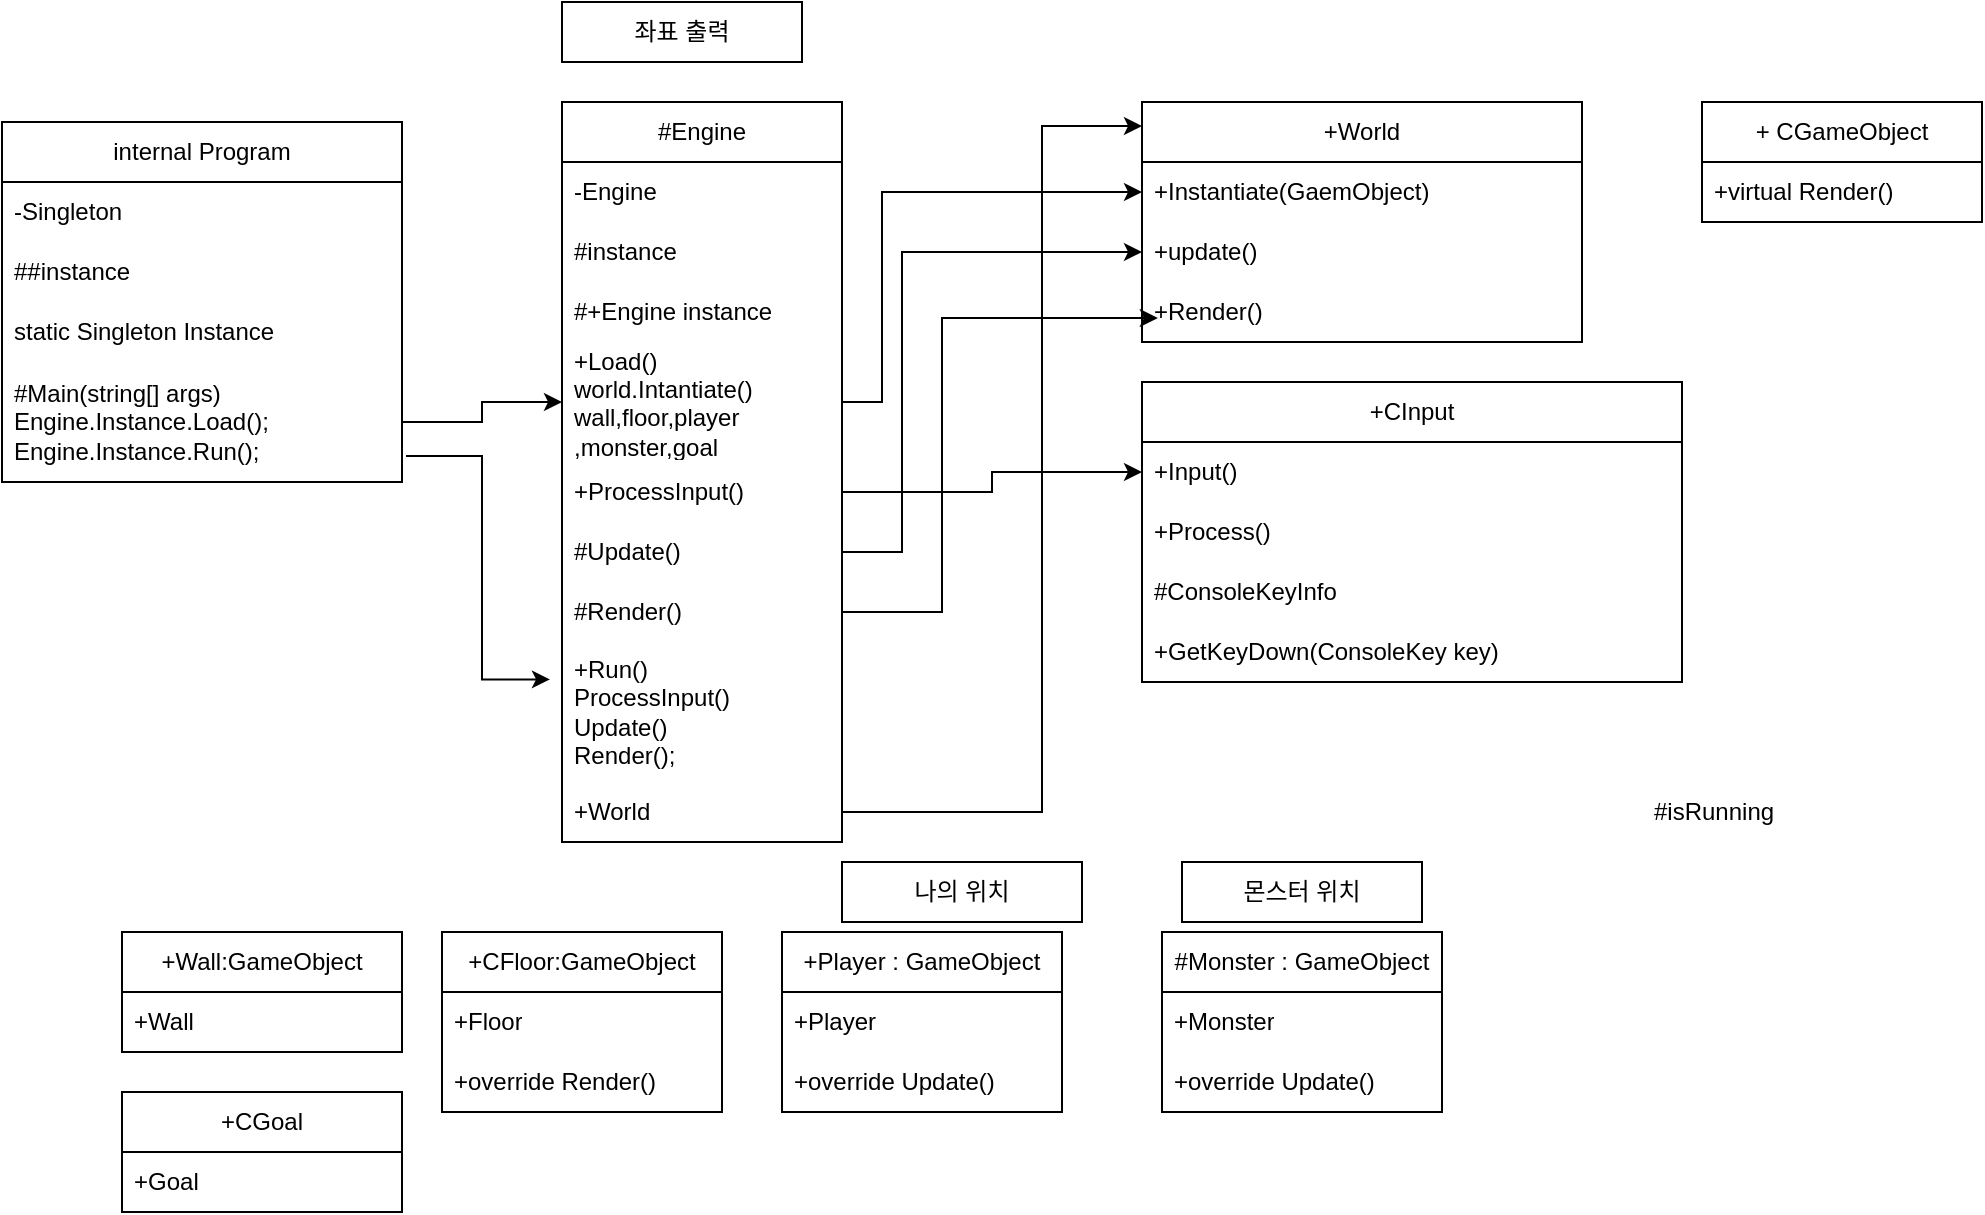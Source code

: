 <mxfile version="26.0.14">
  <diagram id="C5RBs43oDa-KdzZeNtuy" name="Page-1">
    <mxGraphModel dx="1434" dy="738" grid="1" gridSize="10" guides="1" tooltips="1" connect="1" arrows="1" fold="1" page="1" pageScale="1" pageWidth="827" pageHeight="1169" math="0" shadow="0">
      <root>
        <mxCell id="WIyWlLk6GJQsqaUBKTNV-0" />
        <mxCell id="WIyWlLk6GJQsqaUBKTNV-1" parent="WIyWlLk6GJQsqaUBKTNV-0" />
        <mxCell id="7o5bZ2uKdU0pCVnXvllS-4" value="#Engine" style="swimlane;fontStyle=0;childLayout=stackLayout;horizontal=1;startSize=30;horizontalStack=0;resizeParent=1;resizeParentMax=0;resizeLast=0;collapsible=1;marginBottom=0;whiteSpace=wrap;html=1;" vertex="1" parent="WIyWlLk6GJQsqaUBKTNV-1">
          <mxGeometry x="320" y="70" width="140" height="370" as="geometry" />
        </mxCell>
        <mxCell id="7o5bZ2uKdU0pCVnXvllS-5" value="-Engine" style="text;strokeColor=none;fillColor=none;align=left;verticalAlign=middle;spacingLeft=4;spacingRight=4;overflow=hidden;points=[[0,0.5],[1,0.5]];portConstraint=eastwest;rotatable=0;whiteSpace=wrap;html=1;" vertex="1" parent="7o5bZ2uKdU0pCVnXvllS-4">
          <mxGeometry y="30" width="140" height="30" as="geometry" />
        </mxCell>
        <mxCell id="7o5bZ2uKdU0pCVnXvllS-6" value="#instance" style="text;strokeColor=none;fillColor=none;align=left;verticalAlign=middle;spacingLeft=4;spacingRight=4;overflow=hidden;points=[[0,0.5],[1,0.5]];portConstraint=eastwest;rotatable=0;whiteSpace=wrap;html=1;" vertex="1" parent="7o5bZ2uKdU0pCVnXvllS-4">
          <mxGeometry y="60" width="140" height="30" as="geometry" />
        </mxCell>
        <mxCell id="7o5bZ2uKdU0pCVnXvllS-7" value="#+Engine instance" style="text;strokeColor=none;fillColor=none;align=left;verticalAlign=middle;spacingLeft=4;spacingRight=4;overflow=hidden;points=[[0,0.5],[1,0.5]];portConstraint=eastwest;rotatable=0;whiteSpace=wrap;html=1;" vertex="1" parent="7o5bZ2uKdU0pCVnXvllS-4">
          <mxGeometry y="90" width="140" height="30" as="geometry" />
        </mxCell>
        <mxCell id="7o5bZ2uKdU0pCVnXvllS-46" value="+Load()&lt;br&gt;world.Intantiate()&lt;br&gt;wall,floor,player&lt;br&gt;,monster,goal" style="text;strokeColor=none;fillColor=none;align=left;verticalAlign=middle;spacingLeft=4;spacingRight=4;overflow=hidden;points=[[0,0.5],[1,0.5]];portConstraint=eastwest;rotatable=0;whiteSpace=wrap;html=1;" vertex="1" parent="7o5bZ2uKdU0pCVnXvllS-4">
          <mxGeometry y="120" width="140" height="60" as="geometry" />
        </mxCell>
        <mxCell id="7o5bZ2uKdU0pCVnXvllS-48" value="+ProcessInput()" style="text;strokeColor=none;fillColor=none;align=left;verticalAlign=middle;spacingLeft=4;spacingRight=4;overflow=hidden;points=[[0,0.5],[1,0.5]];portConstraint=eastwest;rotatable=0;whiteSpace=wrap;html=1;" vertex="1" parent="7o5bZ2uKdU0pCVnXvllS-4">
          <mxGeometry y="180" width="140" height="30" as="geometry" />
        </mxCell>
        <mxCell id="7o5bZ2uKdU0pCVnXvllS-47" value="#Update()" style="text;strokeColor=none;fillColor=none;align=left;verticalAlign=middle;spacingLeft=4;spacingRight=4;overflow=hidden;points=[[0,0.5],[1,0.5]];portConstraint=eastwest;rotatable=0;whiteSpace=wrap;html=1;" vertex="1" parent="7o5bZ2uKdU0pCVnXvllS-4">
          <mxGeometry y="210" width="140" height="30" as="geometry" />
        </mxCell>
        <mxCell id="7o5bZ2uKdU0pCVnXvllS-56" value="#Render()" style="text;strokeColor=none;fillColor=none;align=left;verticalAlign=middle;spacingLeft=4;spacingRight=4;overflow=hidden;points=[[0,0.5],[1,0.5]];portConstraint=eastwest;rotatable=0;whiteSpace=wrap;html=1;" vertex="1" parent="7o5bZ2uKdU0pCVnXvllS-4">
          <mxGeometry y="240" width="140" height="30" as="geometry" />
        </mxCell>
        <mxCell id="7o5bZ2uKdU0pCVnXvllS-45" value="+Run()&lt;div&gt;ProcessInput()&lt;/div&gt;&lt;div&gt;Update()&lt;/div&gt;&lt;div&gt;Render();&lt;/div&gt;" style="text;strokeColor=none;fillColor=none;align=left;verticalAlign=middle;spacingLeft=4;spacingRight=4;overflow=hidden;points=[[0,0.5],[1,0.5]];portConstraint=eastwest;rotatable=0;whiteSpace=wrap;html=1;" vertex="1" parent="7o5bZ2uKdU0pCVnXvllS-4">
          <mxGeometry y="270" width="140" height="70" as="geometry" />
        </mxCell>
        <mxCell id="7o5bZ2uKdU0pCVnXvllS-51" value="+World" style="text;strokeColor=none;fillColor=none;align=left;verticalAlign=middle;spacingLeft=4;spacingRight=4;overflow=hidden;points=[[0,0.5],[1,0.5]];portConstraint=eastwest;rotatable=0;whiteSpace=wrap;html=1;" vertex="1" parent="7o5bZ2uKdU0pCVnXvllS-4">
          <mxGeometry y="340" width="140" height="30" as="geometry" />
        </mxCell>
        <mxCell id="7o5bZ2uKdU0pCVnXvllS-8" value="+CFloor:GameObject" style="swimlane;fontStyle=0;childLayout=stackLayout;horizontal=1;startSize=30;horizontalStack=0;resizeParent=1;resizeParentMax=0;resizeLast=0;collapsible=1;marginBottom=0;whiteSpace=wrap;html=1;" vertex="1" parent="WIyWlLk6GJQsqaUBKTNV-1">
          <mxGeometry x="260" y="485" width="140" height="90" as="geometry" />
        </mxCell>
        <mxCell id="7o5bZ2uKdU0pCVnXvllS-9" value="+Floor" style="text;strokeColor=none;fillColor=none;align=left;verticalAlign=middle;spacingLeft=4;spacingRight=4;overflow=hidden;points=[[0,0.5],[1,0.5]];portConstraint=eastwest;rotatable=0;whiteSpace=wrap;html=1;" vertex="1" parent="7o5bZ2uKdU0pCVnXvllS-8">
          <mxGeometry y="30" width="140" height="30" as="geometry" />
        </mxCell>
        <mxCell id="7o5bZ2uKdU0pCVnXvllS-10" value="+override Render()" style="text;strokeColor=none;fillColor=none;align=left;verticalAlign=middle;spacingLeft=4;spacingRight=4;overflow=hidden;points=[[0,0.5],[1,0.5]];portConstraint=eastwest;rotatable=0;whiteSpace=wrap;html=1;" vertex="1" parent="7o5bZ2uKdU0pCVnXvllS-8">
          <mxGeometry y="60" width="140" height="30" as="geometry" />
        </mxCell>
        <mxCell id="7o5bZ2uKdU0pCVnXvllS-12" value="+ CGameObject" style="swimlane;fontStyle=0;childLayout=stackLayout;horizontal=1;startSize=30;horizontalStack=0;resizeParent=1;resizeParentMax=0;resizeLast=0;collapsible=1;marginBottom=0;whiteSpace=wrap;html=1;" vertex="1" parent="WIyWlLk6GJQsqaUBKTNV-1">
          <mxGeometry x="890" y="70" width="140" height="60" as="geometry" />
        </mxCell>
        <mxCell id="7o5bZ2uKdU0pCVnXvllS-13" value="+virtual Render()" style="text;strokeColor=none;fillColor=none;align=left;verticalAlign=middle;spacingLeft=4;spacingRight=4;overflow=hidden;points=[[0,0.5],[1,0.5]];portConstraint=eastwest;rotatable=0;whiteSpace=wrap;html=1;" vertex="1" parent="7o5bZ2uKdU0pCVnXvllS-12">
          <mxGeometry y="30" width="140" height="30" as="geometry" />
        </mxCell>
        <mxCell id="7o5bZ2uKdU0pCVnXvllS-16" value="+CGoal" style="swimlane;fontStyle=0;childLayout=stackLayout;horizontal=1;startSize=30;horizontalStack=0;resizeParent=1;resizeParentMax=0;resizeLast=0;collapsible=1;marginBottom=0;whiteSpace=wrap;html=1;" vertex="1" parent="WIyWlLk6GJQsqaUBKTNV-1">
          <mxGeometry x="100" y="565" width="140" height="60" as="geometry" />
        </mxCell>
        <mxCell id="7o5bZ2uKdU0pCVnXvllS-17" value="+Goal" style="text;strokeColor=none;fillColor=none;align=left;verticalAlign=middle;spacingLeft=4;spacingRight=4;overflow=hidden;points=[[0,0.5],[1,0.5]];portConstraint=eastwest;rotatable=0;whiteSpace=wrap;html=1;" vertex="1" parent="7o5bZ2uKdU0pCVnXvllS-16">
          <mxGeometry y="30" width="140" height="30" as="geometry" />
        </mxCell>
        <mxCell id="7o5bZ2uKdU0pCVnXvllS-20" value="+CInput" style="swimlane;fontStyle=0;childLayout=stackLayout;horizontal=1;startSize=30;horizontalStack=0;resizeParent=1;resizeParentMax=0;resizeLast=0;collapsible=1;marginBottom=0;whiteSpace=wrap;html=1;" vertex="1" parent="WIyWlLk6GJQsqaUBKTNV-1">
          <mxGeometry x="610" y="210" width="270" height="150" as="geometry" />
        </mxCell>
        <mxCell id="7o5bZ2uKdU0pCVnXvllS-21" value="+Input()" style="text;strokeColor=none;fillColor=none;align=left;verticalAlign=middle;spacingLeft=4;spacingRight=4;overflow=hidden;points=[[0,0.5],[1,0.5]];portConstraint=eastwest;rotatable=0;whiteSpace=wrap;html=1;" vertex="1" parent="7o5bZ2uKdU0pCVnXvllS-20">
          <mxGeometry y="30" width="270" height="30" as="geometry" />
        </mxCell>
        <mxCell id="7o5bZ2uKdU0pCVnXvllS-22" value="+Process()" style="text;strokeColor=none;fillColor=none;align=left;verticalAlign=middle;spacingLeft=4;spacingRight=4;overflow=hidden;points=[[0,0.5],[1,0.5]];portConstraint=eastwest;rotatable=0;whiteSpace=wrap;html=1;" vertex="1" parent="7o5bZ2uKdU0pCVnXvllS-20">
          <mxGeometry y="60" width="270" height="30" as="geometry" />
        </mxCell>
        <mxCell id="7o5bZ2uKdU0pCVnXvllS-23" value="#ConsoleKeyInfo" style="text;strokeColor=none;fillColor=none;align=left;verticalAlign=middle;spacingLeft=4;spacingRight=4;overflow=hidden;points=[[0,0.5],[1,0.5]];portConstraint=eastwest;rotatable=0;whiteSpace=wrap;html=1;" vertex="1" parent="7o5bZ2uKdU0pCVnXvllS-20">
          <mxGeometry y="90" width="270" height="30" as="geometry" />
        </mxCell>
        <mxCell id="7o5bZ2uKdU0pCVnXvllS-52" value="+GetKeyDown(ConsoleKey key)" style="text;strokeColor=none;fillColor=none;align=left;verticalAlign=middle;spacingLeft=4;spacingRight=4;overflow=hidden;points=[[0,0.5],[1,0.5]];portConstraint=eastwest;rotatable=0;whiteSpace=wrap;html=1;" vertex="1" parent="7o5bZ2uKdU0pCVnXvllS-20">
          <mxGeometry y="120" width="270" height="30" as="geometry" />
        </mxCell>
        <mxCell id="7o5bZ2uKdU0pCVnXvllS-24" value="#Monster : GameObject" style="swimlane;fontStyle=0;childLayout=stackLayout;horizontal=1;startSize=30;horizontalStack=0;resizeParent=1;resizeParentMax=0;resizeLast=0;collapsible=1;marginBottom=0;whiteSpace=wrap;html=1;" vertex="1" parent="WIyWlLk6GJQsqaUBKTNV-1">
          <mxGeometry x="620" y="485" width="140" height="90" as="geometry" />
        </mxCell>
        <mxCell id="7o5bZ2uKdU0pCVnXvllS-25" value="+Monster" style="text;strokeColor=none;fillColor=none;align=left;verticalAlign=middle;spacingLeft=4;spacingRight=4;overflow=hidden;points=[[0,0.5],[1,0.5]];portConstraint=eastwest;rotatable=0;whiteSpace=wrap;html=1;" vertex="1" parent="7o5bZ2uKdU0pCVnXvllS-24">
          <mxGeometry y="30" width="140" height="30" as="geometry" />
        </mxCell>
        <mxCell id="7o5bZ2uKdU0pCVnXvllS-26" value="+override Update()" style="text;strokeColor=none;fillColor=none;align=left;verticalAlign=middle;spacingLeft=4;spacingRight=4;overflow=hidden;points=[[0,0.5],[1,0.5]];portConstraint=eastwest;rotatable=0;whiteSpace=wrap;html=1;" vertex="1" parent="7o5bZ2uKdU0pCVnXvllS-24">
          <mxGeometry y="60" width="140" height="30" as="geometry" />
        </mxCell>
        <mxCell id="7o5bZ2uKdU0pCVnXvllS-28" value="+Player : GameObject" style="swimlane;fontStyle=0;childLayout=stackLayout;horizontal=1;startSize=30;horizontalStack=0;resizeParent=1;resizeParentMax=0;resizeLast=0;collapsible=1;marginBottom=0;whiteSpace=wrap;html=1;" vertex="1" parent="WIyWlLk6GJQsqaUBKTNV-1">
          <mxGeometry x="430" y="485" width="140" height="90" as="geometry" />
        </mxCell>
        <mxCell id="7o5bZ2uKdU0pCVnXvllS-29" value="+Player" style="text;strokeColor=none;fillColor=none;align=left;verticalAlign=middle;spacingLeft=4;spacingRight=4;overflow=hidden;points=[[0,0.5],[1,0.5]];portConstraint=eastwest;rotatable=0;whiteSpace=wrap;html=1;" vertex="1" parent="7o5bZ2uKdU0pCVnXvllS-28">
          <mxGeometry y="30" width="140" height="30" as="geometry" />
        </mxCell>
        <mxCell id="7o5bZ2uKdU0pCVnXvllS-30" value="+override Update()" style="text;strokeColor=none;fillColor=none;align=left;verticalAlign=middle;spacingLeft=4;spacingRight=4;overflow=hidden;points=[[0,0.5],[1,0.5]];portConstraint=eastwest;rotatable=0;whiteSpace=wrap;html=1;" vertex="1" parent="7o5bZ2uKdU0pCVnXvllS-28">
          <mxGeometry y="60" width="140" height="30" as="geometry" />
        </mxCell>
        <mxCell id="7o5bZ2uKdU0pCVnXvllS-32" value="internal Program" style="swimlane;fontStyle=0;childLayout=stackLayout;horizontal=1;startSize=30;horizontalStack=0;resizeParent=1;resizeParentMax=0;resizeLast=0;collapsible=1;marginBottom=0;whiteSpace=wrap;html=1;" vertex="1" parent="WIyWlLk6GJQsqaUBKTNV-1">
          <mxGeometry x="40" y="80" width="200" height="180" as="geometry" />
        </mxCell>
        <mxCell id="7o5bZ2uKdU0pCVnXvllS-33" value="-Singleton" style="text;strokeColor=none;fillColor=none;align=left;verticalAlign=middle;spacingLeft=4;spacingRight=4;overflow=hidden;points=[[0,0.5],[1,0.5]];portConstraint=eastwest;rotatable=0;whiteSpace=wrap;html=1;" vertex="1" parent="7o5bZ2uKdU0pCVnXvllS-32">
          <mxGeometry y="30" width="200" height="30" as="geometry" />
        </mxCell>
        <mxCell id="7o5bZ2uKdU0pCVnXvllS-34" value="##instance" style="text;strokeColor=none;fillColor=none;align=left;verticalAlign=middle;spacingLeft=4;spacingRight=4;overflow=hidden;points=[[0,0.5],[1,0.5]];portConstraint=eastwest;rotatable=0;whiteSpace=wrap;html=1;" vertex="1" parent="7o5bZ2uKdU0pCVnXvllS-32">
          <mxGeometry y="60" width="200" height="30" as="geometry" />
        </mxCell>
        <mxCell id="7o5bZ2uKdU0pCVnXvllS-53" value="static Singleton Instance" style="text;strokeColor=none;fillColor=none;align=left;verticalAlign=middle;spacingLeft=4;spacingRight=4;overflow=hidden;points=[[0,0.5],[1,0.5]];portConstraint=eastwest;rotatable=0;whiteSpace=wrap;html=1;" vertex="1" parent="7o5bZ2uKdU0pCVnXvllS-32">
          <mxGeometry y="90" width="200" height="30" as="geometry" />
        </mxCell>
        <mxCell id="7o5bZ2uKdU0pCVnXvllS-35" value="#Main(string[] args)&lt;br&gt;Engine.Instance.Load();&lt;div&gt;Engine.Instance.Run();&lt;/div&gt;" style="text;strokeColor=none;fillColor=none;align=left;verticalAlign=middle;spacingLeft=4;spacingRight=4;overflow=hidden;points=[[0,0.5],[1,0.5]];portConstraint=eastwest;rotatable=0;whiteSpace=wrap;html=1;" vertex="1" parent="7o5bZ2uKdU0pCVnXvllS-32">
          <mxGeometry y="120" width="200" height="60" as="geometry" />
        </mxCell>
        <mxCell id="7o5bZ2uKdU0pCVnXvllS-36" value="+Wall:GameObject" style="swimlane;fontStyle=0;childLayout=stackLayout;horizontal=1;startSize=30;horizontalStack=0;resizeParent=1;resizeParentMax=0;resizeLast=0;collapsible=1;marginBottom=0;whiteSpace=wrap;html=1;" vertex="1" parent="WIyWlLk6GJQsqaUBKTNV-1">
          <mxGeometry x="100" y="485" width="140" height="60" as="geometry" />
        </mxCell>
        <mxCell id="7o5bZ2uKdU0pCVnXvllS-37" value="+Wall" style="text;strokeColor=none;fillColor=none;align=left;verticalAlign=middle;spacingLeft=4;spacingRight=4;overflow=hidden;points=[[0,0.5],[1,0.5]];portConstraint=eastwest;rotatable=0;whiteSpace=wrap;html=1;" vertex="1" parent="7o5bZ2uKdU0pCVnXvllS-36">
          <mxGeometry y="30" width="140" height="30" as="geometry" />
        </mxCell>
        <mxCell id="7o5bZ2uKdU0pCVnXvllS-40" value="+World" style="swimlane;fontStyle=0;childLayout=stackLayout;horizontal=1;startSize=30;horizontalStack=0;resizeParent=1;resizeParentMax=0;resizeLast=0;collapsible=1;marginBottom=0;whiteSpace=wrap;html=1;" vertex="1" parent="WIyWlLk6GJQsqaUBKTNV-1">
          <mxGeometry x="610" y="70" width="220" height="120" as="geometry" />
        </mxCell>
        <mxCell id="7o5bZ2uKdU0pCVnXvllS-41" value="+Instantiate(GaemObject)" style="text;strokeColor=none;fillColor=none;align=left;verticalAlign=middle;spacingLeft=4;spacingRight=4;overflow=hidden;points=[[0,0.5],[1,0.5]];portConstraint=eastwest;rotatable=0;whiteSpace=wrap;html=1;" vertex="1" parent="7o5bZ2uKdU0pCVnXvllS-40">
          <mxGeometry y="30" width="220" height="30" as="geometry" />
        </mxCell>
        <mxCell id="7o5bZ2uKdU0pCVnXvllS-42" value="+update()" style="text;strokeColor=none;fillColor=none;align=left;verticalAlign=middle;spacingLeft=4;spacingRight=4;overflow=hidden;points=[[0,0.5],[1,0.5]];portConstraint=eastwest;rotatable=0;whiteSpace=wrap;html=1;" vertex="1" parent="7o5bZ2uKdU0pCVnXvllS-40">
          <mxGeometry y="60" width="220" height="30" as="geometry" />
        </mxCell>
        <mxCell id="7o5bZ2uKdU0pCVnXvllS-43" value="+Render()" style="text;strokeColor=none;fillColor=none;align=left;verticalAlign=middle;spacingLeft=4;spacingRight=4;overflow=hidden;points=[[0,0.5],[1,0.5]];portConstraint=eastwest;rotatable=0;whiteSpace=wrap;html=1;" vertex="1" parent="7o5bZ2uKdU0pCVnXvllS-40">
          <mxGeometry y="90" width="220" height="30" as="geometry" />
        </mxCell>
        <mxCell id="7o5bZ2uKdU0pCVnXvllS-55" value="" style="edgeStyle=orthogonalEdgeStyle;rounded=0;orthogonalLoop=1;jettySize=auto;html=1;entryX=-0.043;entryY=0.267;entryDx=0;entryDy=0;entryPerimeter=0;exitX=1.01;exitY=0.783;exitDx=0;exitDy=0;exitPerimeter=0;" edge="1" parent="WIyWlLk6GJQsqaUBKTNV-1" source="7o5bZ2uKdU0pCVnXvllS-35" target="7o5bZ2uKdU0pCVnXvllS-45">
          <mxGeometry relative="1" as="geometry" />
        </mxCell>
        <mxCell id="7o5bZ2uKdU0pCVnXvllS-57" value="" style="edgeStyle=orthogonalEdgeStyle;rounded=0;orthogonalLoop=1;jettySize=auto;html=1;entryX=0;entryY=0.5;entryDx=0;entryDy=0;" edge="1" parent="WIyWlLk6GJQsqaUBKTNV-1" source="7o5bZ2uKdU0pCVnXvllS-35" target="7o5bZ2uKdU0pCVnXvllS-46">
          <mxGeometry relative="1" as="geometry" />
        </mxCell>
        <mxCell id="7o5bZ2uKdU0pCVnXvllS-61" value="" style="edgeStyle=orthogonalEdgeStyle;rounded=0;orthogonalLoop=1;jettySize=auto;html=1;entryX=0;entryY=0.5;entryDx=0;entryDy=0;" edge="1" parent="WIyWlLk6GJQsqaUBKTNV-1" source="7o5bZ2uKdU0pCVnXvllS-46" target="7o5bZ2uKdU0pCVnXvllS-41">
          <mxGeometry relative="1" as="geometry">
            <Array as="points">
              <mxPoint x="480" y="220" />
              <mxPoint x="480" y="115" />
            </Array>
          </mxGeometry>
        </mxCell>
        <mxCell id="7o5bZ2uKdU0pCVnXvllS-65" value="" style="edgeStyle=orthogonalEdgeStyle;rounded=0;orthogonalLoop=1;jettySize=auto;html=1;entryX=0;entryY=0.5;entryDx=0;entryDy=0;" edge="1" parent="WIyWlLk6GJQsqaUBKTNV-1" source="7o5bZ2uKdU0pCVnXvllS-48" target="7o5bZ2uKdU0pCVnXvllS-21">
          <mxGeometry relative="1" as="geometry" />
        </mxCell>
        <mxCell id="7o5bZ2uKdU0pCVnXvllS-66" value="" style="edgeStyle=orthogonalEdgeStyle;rounded=0;orthogonalLoop=1;jettySize=auto;html=1;entryX=0;entryY=0.5;entryDx=0;entryDy=0;" edge="1" parent="WIyWlLk6GJQsqaUBKTNV-1" source="7o5bZ2uKdU0pCVnXvllS-47" target="7o5bZ2uKdU0pCVnXvllS-42">
          <mxGeometry relative="1" as="geometry">
            <Array as="points">
              <mxPoint x="490" y="295" />
              <mxPoint x="490" y="145" />
            </Array>
          </mxGeometry>
        </mxCell>
        <mxCell id="7o5bZ2uKdU0pCVnXvllS-67" value="" style="edgeStyle=orthogonalEdgeStyle;rounded=0;orthogonalLoop=1;jettySize=auto;html=1;entryX=0.036;entryY=0.6;entryDx=0;entryDy=0;entryPerimeter=0;" edge="1" parent="WIyWlLk6GJQsqaUBKTNV-1" source="7o5bZ2uKdU0pCVnXvllS-56" target="7o5bZ2uKdU0pCVnXvllS-43">
          <mxGeometry relative="1" as="geometry">
            <Array as="points">
              <mxPoint x="510" y="325" />
              <mxPoint x="510" y="178" />
            </Array>
          </mxGeometry>
        </mxCell>
        <mxCell id="7o5bZ2uKdU0pCVnXvllS-71" style="edgeStyle=orthogonalEdgeStyle;rounded=0;orthogonalLoop=1;jettySize=auto;html=1;exitX=1;exitY=0.5;exitDx=0;exitDy=0;entryX=0;entryY=0.1;entryDx=0;entryDy=0;entryPerimeter=0;" edge="1" parent="WIyWlLk6GJQsqaUBKTNV-1" source="7o5bZ2uKdU0pCVnXvllS-51" target="7o5bZ2uKdU0pCVnXvllS-40">
          <mxGeometry relative="1" as="geometry">
            <Array as="points">
              <mxPoint x="560" y="425" />
              <mxPoint x="560" y="82" />
            </Array>
          </mxGeometry>
        </mxCell>
        <mxCell id="7o5bZ2uKdU0pCVnXvllS-49" value="#isRunning" style="text;strokeColor=none;fillColor=none;align=left;verticalAlign=middle;spacingLeft=4;spacingRight=4;overflow=hidden;points=[[0,0.5],[1,0.5]];portConstraint=eastwest;rotatable=0;whiteSpace=wrap;html=1;" vertex="1" parent="WIyWlLk6GJQsqaUBKTNV-1">
          <mxGeometry x="860" y="410" width="140" height="30" as="geometry" />
        </mxCell>
        <mxCell id="7o5bZ2uKdU0pCVnXvllS-72" value="좌표 출력" style="rounded=0;whiteSpace=wrap;html=1;" vertex="1" parent="WIyWlLk6GJQsqaUBKTNV-1">
          <mxGeometry x="320" y="20" width="120" height="30" as="geometry" />
        </mxCell>
        <mxCell id="7o5bZ2uKdU0pCVnXvllS-73" value="몬스터 위치" style="rounded=0;whiteSpace=wrap;html=1;" vertex="1" parent="WIyWlLk6GJQsqaUBKTNV-1">
          <mxGeometry x="630" y="450" width="120" height="30" as="geometry" />
        </mxCell>
        <mxCell id="7o5bZ2uKdU0pCVnXvllS-74" value="나의 위치" style="rounded=0;whiteSpace=wrap;html=1;" vertex="1" parent="WIyWlLk6GJQsqaUBKTNV-1">
          <mxGeometry x="460" y="450" width="120" height="30" as="geometry" />
        </mxCell>
      </root>
    </mxGraphModel>
  </diagram>
</mxfile>
